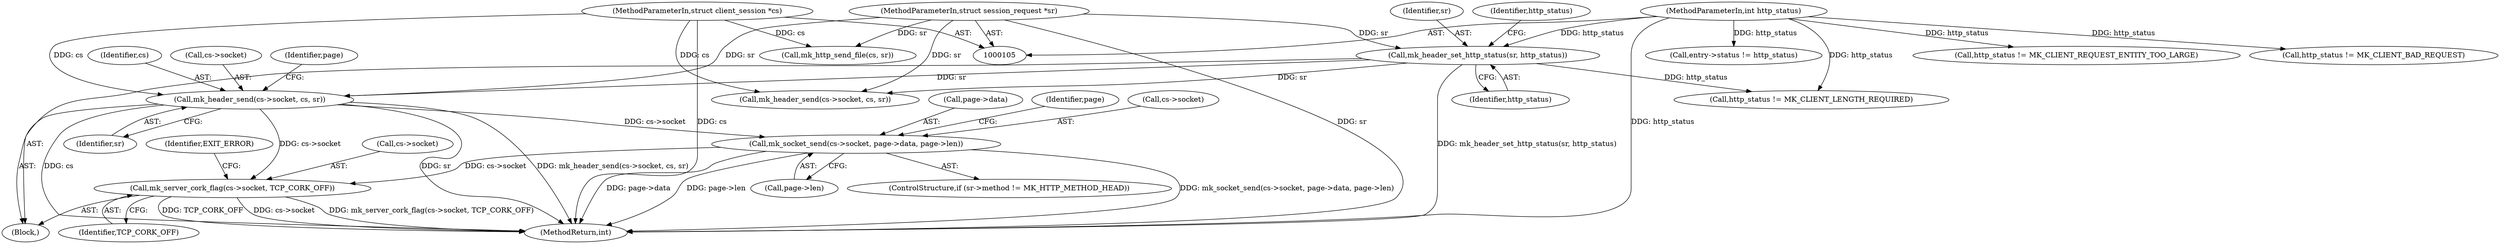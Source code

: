 digraph "0_monkey_b2d0e6f92310bb14a15aa2f8e96e1fb5379776dd@API" {
"1000436" [label="(Call,mk_header_send(cs->socket, cs, sr))"];
"1000107" [label="(MethodParameterIn,struct client_session *cs)"];
"1000120" [label="(Call,mk_header_set_http_status(sr, http_status))"];
"1000108" [label="(MethodParameterIn,struct session_request *sr)"];
"1000106" [label="(MethodParameterIn,int http_status)"];
"1000451" [label="(Call,mk_socket_send(cs->socket, page->data, page->len))"];
"1000465" [label="(Call,mk_server_cork_flag(cs->socket, TCP_CORK_OFF))"];
"1000462" [label="(Identifier,page)"];
"1000465" [label="(Call,mk_server_cork_flag(cs->socket, TCP_CORK_OFF))"];
"1000220" [label="(Call,mk_header_send(cs->socket, cs, sr))"];
"1000227" [label="(Call,mk_http_send_file(cs, sr))"];
"1000451" [label="(Call,mk_socket_send(cs->socket, page->data, page->len))"];
"1000107" [label="(MethodParameterIn,struct client_session *cs)"];
"1000106" [label="(MethodParameterIn,int http_status)"];
"1000122" [label="(Identifier,http_status)"];
"1000466" [label="(Call,cs->socket)"];
"1000126" [label="(Identifier,http_status)"];
"1000109" [label="(Block,)"];
"1000458" [label="(Call,page->len)"];
"1000132" [label="(Call,http_status != MK_CLIENT_REQUEST_ENTITY_TOO_LARGE)"];
"1000437" [label="(Call,cs->socket)"];
"1000443" [label="(Identifier,page)"];
"1000120" [label="(Call,mk_header_set_http_status(sr, http_status))"];
"1000441" [label="(Identifier,sr)"];
"1000472" [label="(MethodReturn,int)"];
"1000452" [label="(Call,cs->socket)"];
"1000121" [label="(Identifier,sr)"];
"1000129" [label="(Call,http_status != MK_CLIENT_BAD_REQUEST)"];
"1000440" [label="(Identifier,cs)"];
"1000471" [label="(Identifier,EXIT_ERROR)"];
"1000108" [label="(MethodParameterIn,struct session_request *sr)"];
"1000436" [label="(Call,mk_header_send(cs->socket, cs, sr))"];
"1000125" [label="(Call,http_status != MK_CLIENT_LENGTH_REQUIRED)"];
"1000469" [label="(Identifier,TCP_CORK_OFF)"];
"1000445" [label="(ControlStructure,if (sr->method != MK_HTTP_METHOD_HEAD))"];
"1000455" [label="(Call,page->data)"];
"1000138" [label="(Call,entry->status != http_status)"];
"1000436" -> "1000109"  [label="AST: "];
"1000436" -> "1000441"  [label="CFG: "];
"1000437" -> "1000436"  [label="AST: "];
"1000440" -> "1000436"  [label="AST: "];
"1000441" -> "1000436"  [label="AST: "];
"1000443" -> "1000436"  [label="CFG: "];
"1000436" -> "1000472"  [label="DDG: mk_header_send(cs->socket, cs, sr)"];
"1000436" -> "1000472"  [label="DDG: cs"];
"1000436" -> "1000472"  [label="DDG: sr"];
"1000107" -> "1000436"  [label="DDG: cs"];
"1000120" -> "1000436"  [label="DDG: sr"];
"1000108" -> "1000436"  [label="DDG: sr"];
"1000436" -> "1000451"  [label="DDG: cs->socket"];
"1000436" -> "1000465"  [label="DDG: cs->socket"];
"1000107" -> "1000105"  [label="AST: "];
"1000107" -> "1000472"  [label="DDG: cs"];
"1000107" -> "1000220"  [label="DDG: cs"];
"1000107" -> "1000227"  [label="DDG: cs"];
"1000120" -> "1000109"  [label="AST: "];
"1000120" -> "1000122"  [label="CFG: "];
"1000121" -> "1000120"  [label="AST: "];
"1000122" -> "1000120"  [label="AST: "];
"1000126" -> "1000120"  [label="CFG: "];
"1000120" -> "1000472"  [label="DDG: mk_header_set_http_status(sr, http_status)"];
"1000108" -> "1000120"  [label="DDG: sr"];
"1000106" -> "1000120"  [label="DDG: http_status"];
"1000120" -> "1000125"  [label="DDG: http_status"];
"1000120" -> "1000220"  [label="DDG: sr"];
"1000108" -> "1000105"  [label="AST: "];
"1000108" -> "1000472"  [label="DDG: sr"];
"1000108" -> "1000220"  [label="DDG: sr"];
"1000108" -> "1000227"  [label="DDG: sr"];
"1000106" -> "1000105"  [label="AST: "];
"1000106" -> "1000472"  [label="DDG: http_status"];
"1000106" -> "1000125"  [label="DDG: http_status"];
"1000106" -> "1000129"  [label="DDG: http_status"];
"1000106" -> "1000132"  [label="DDG: http_status"];
"1000106" -> "1000138"  [label="DDG: http_status"];
"1000451" -> "1000445"  [label="AST: "];
"1000451" -> "1000458"  [label="CFG: "];
"1000452" -> "1000451"  [label="AST: "];
"1000455" -> "1000451"  [label="AST: "];
"1000458" -> "1000451"  [label="AST: "];
"1000462" -> "1000451"  [label="CFG: "];
"1000451" -> "1000472"  [label="DDG: page->data"];
"1000451" -> "1000472"  [label="DDG: page->len"];
"1000451" -> "1000472"  [label="DDG: mk_socket_send(cs->socket, page->data, page->len)"];
"1000451" -> "1000465"  [label="DDG: cs->socket"];
"1000465" -> "1000109"  [label="AST: "];
"1000465" -> "1000469"  [label="CFG: "];
"1000466" -> "1000465"  [label="AST: "];
"1000469" -> "1000465"  [label="AST: "];
"1000471" -> "1000465"  [label="CFG: "];
"1000465" -> "1000472"  [label="DDG: mk_server_cork_flag(cs->socket, TCP_CORK_OFF)"];
"1000465" -> "1000472"  [label="DDG: TCP_CORK_OFF"];
"1000465" -> "1000472"  [label="DDG: cs->socket"];
}
